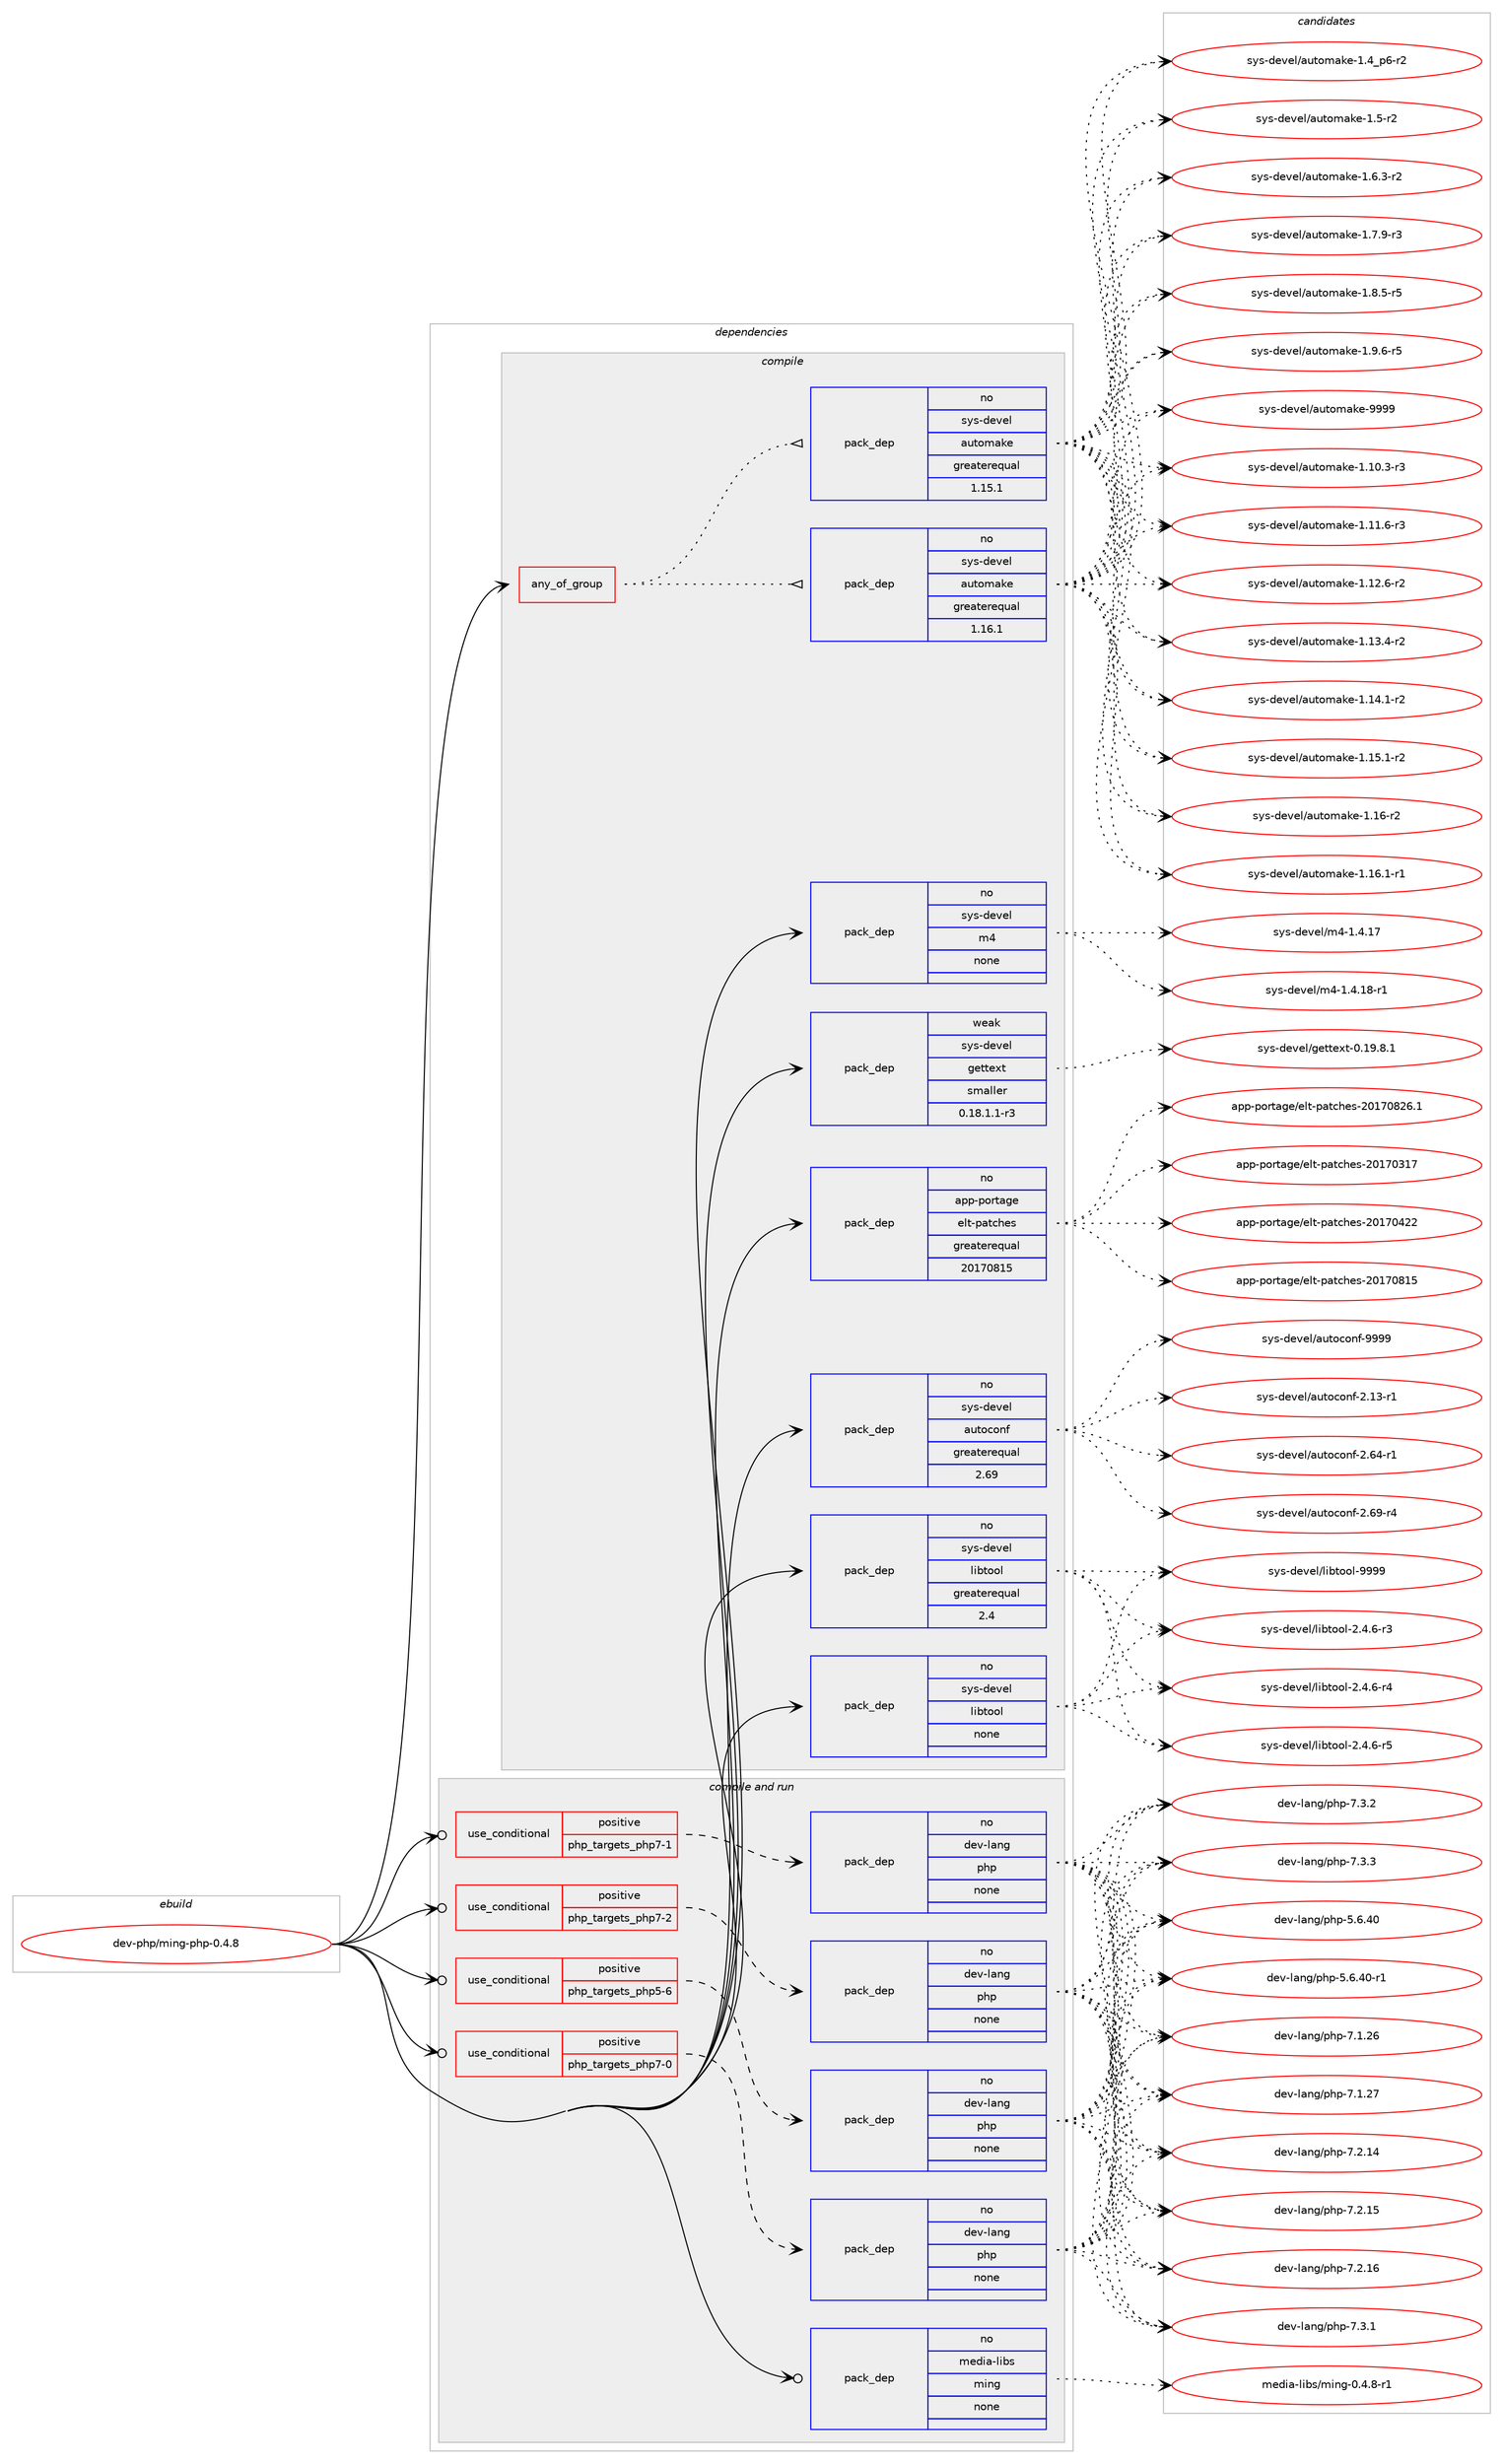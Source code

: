 digraph prolog {

# *************
# Graph options
# *************

newrank=true;
concentrate=true;
compound=true;
graph [rankdir=LR,fontname=Helvetica,fontsize=10,ranksep=1.5];#, ranksep=2.5, nodesep=0.2];
edge  [arrowhead=vee];
node  [fontname=Helvetica,fontsize=10];

# **********
# The ebuild
# **********

subgraph cluster_leftcol {
color=gray;
rank=same;
label=<<i>ebuild</i>>;
id [label="dev-php/ming-php-0.4.8", color=red, width=4, href="../dev-php/ming-php-0.4.8.svg"];
}

# ****************
# The dependencies
# ****************

subgraph cluster_midcol {
color=gray;
label=<<i>dependencies</i>>;
subgraph cluster_compile {
fillcolor="#eeeeee";
style=filled;
label=<<i>compile</i>>;
subgraph any22518 {
dependency1393117 [label=<<TABLE BORDER="0" CELLBORDER="1" CELLSPACING="0" CELLPADDING="4"><TR><TD CELLPADDING="10">any_of_group</TD></TR></TABLE>>, shape=none, color=red];subgraph pack1000687 {
dependency1393118 [label=<<TABLE BORDER="0" CELLBORDER="1" CELLSPACING="0" CELLPADDING="4" WIDTH="220"><TR><TD ROWSPAN="6" CELLPADDING="30">pack_dep</TD></TR><TR><TD WIDTH="110">no</TD></TR><TR><TD>sys-devel</TD></TR><TR><TD>automake</TD></TR><TR><TD>greaterequal</TD></TR><TR><TD>1.16.1</TD></TR></TABLE>>, shape=none, color=blue];
}
dependency1393117:e -> dependency1393118:w [weight=20,style="dotted",arrowhead="oinv"];
subgraph pack1000688 {
dependency1393119 [label=<<TABLE BORDER="0" CELLBORDER="1" CELLSPACING="0" CELLPADDING="4" WIDTH="220"><TR><TD ROWSPAN="6" CELLPADDING="30">pack_dep</TD></TR><TR><TD WIDTH="110">no</TD></TR><TR><TD>sys-devel</TD></TR><TR><TD>automake</TD></TR><TR><TD>greaterequal</TD></TR><TR><TD>1.15.1</TD></TR></TABLE>>, shape=none, color=blue];
}
dependency1393117:e -> dependency1393119:w [weight=20,style="dotted",arrowhead="oinv"];
}
id:e -> dependency1393117:w [weight=20,style="solid",arrowhead="vee"];
subgraph pack1000689 {
dependency1393120 [label=<<TABLE BORDER="0" CELLBORDER="1" CELLSPACING="0" CELLPADDING="4" WIDTH="220"><TR><TD ROWSPAN="6" CELLPADDING="30">pack_dep</TD></TR><TR><TD WIDTH="110">no</TD></TR><TR><TD>app-portage</TD></TR><TR><TD>elt-patches</TD></TR><TR><TD>greaterequal</TD></TR><TR><TD>20170815</TD></TR></TABLE>>, shape=none, color=blue];
}
id:e -> dependency1393120:w [weight=20,style="solid",arrowhead="vee"];
subgraph pack1000690 {
dependency1393121 [label=<<TABLE BORDER="0" CELLBORDER="1" CELLSPACING="0" CELLPADDING="4" WIDTH="220"><TR><TD ROWSPAN="6" CELLPADDING="30">pack_dep</TD></TR><TR><TD WIDTH="110">no</TD></TR><TR><TD>sys-devel</TD></TR><TR><TD>autoconf</TD></TR><TR><TD>greaterequal</TD></TR><TR><TD>2.69</TD></TR></TABLE>>, shape=none, color=blue];
}
id:e -> dependency1393121:w [weight=20,style="solid",arrowhead="vee"];
subgraph pack1000691 {
dependency1393122 [label=<<TABLE BORDER="0" CELLBORDER="1" CELLSPACING="0" CELLPADDING="4" WIDTH="220"><TR><TD ROWSPAN="6" CELLPADDING="30">pack_dep</TD></TR><TR><TD WIDTH="110">no</TD></TR><TR><TD>sys-devel</TD></TR><TR><TD>libtool</TD></TR><TR><TD>greaterequal</TD></TR><TR><TD>2.4</TD></TR></TABLE>>, shape=none, color=blue];
}
id:e -> dependency1393122:w [weight=20,style="solid",arrowhead="vee"];
subgraph pack1000692 {
dependency1393123 [label=<<TABLE BORDER="0" CELLBORDER="1" CELLSPACING="0" CELLPADDING="4" WIDTH="220"><TR><TD ROWSPAN="6" CELLPADDING="30">pack_dep</TD></TR><TR><TD WIDTH="110">no</TD></TR><TR><TD>sys-devel</TD></TR><TR><TD>libtool</TD></TR><TR><TD>none</TD></TR><TR><TD></TD></TR></TABLE>>, shape=none, color=blue];
}
id:e -> dependency1393123:w [weight=20,style="solid",arrowhead="vee"];
subgraph pack1000693 {
dependency1393124 [label=<<TABLE BORDER="0" CELLBORDER="1" CELLSPACING="0" CELLPADDING="4" WIDTH="220"><TR><TD ROWSPAN="6" CELLPADDING="30">pack_dep</TD></TR><TR><TD WIDTH="110">no</TD></TR><TR><TD>sys-devel</TD></TR><TR><TD>m4</TD></TR><TR><TD>none</TD></TR><TR><TD></TD></TR></TABLE>>, shape=none, color=blue];
}
id:e -> dependency1393124:w [weight=20,style="solid",arrowhead="vee"];
subgraph pack1000694 {
dependency1393125 [label=<<TABLE BORDER="0" CELLBORDER="1" CELLSPACING="0" CELLPADDING="4" WIDTH="220"><TR><TD ROWSPAN="6" CELLPADDING="30">pack_dep</TD></TR><TR><TD WIDTH="110">weak</TD></TR><TR><TD>sys-devel</TD></TR><TR><TD>gettext</TD></TR><TR><TD>smaller</TD></TR><TR><TD>0.18.1.1-r3</TD></TR></TABLE>>, shape=none, color=blue];
}
id:e -> dependency1393125:w [weight=20,style="solid",arrowhead="vee"];
}
subgraph cluster_compileandrun {
fillcolor="#eeeeee";
style=filled;
label=<<i>compile and run</i>>;
subgraph cond369347 {
dependency1393126 [label=<<TABLE BORDER="0" CELLBORDER="1" CELLSPACING="0" CELLPADDING="4"><TR><TD ROWSPAN="3" CELLPADDING="10">use_conditional</TD></TR><TR><TD>positive</TD></TR><TR><TD>php_targets_php5-6</TD></TR></TABLE>>, shape=none, color=red];
subgraph pack1000695 {
dependency1393127 [label=<<TABLE BORDER="0" CELLBORDER="1" CELLSPACING="0" CELLPADDING="4" WIDTH="220"><TR><TD ROWSPAN="6" CELLPADDING="30">pack_dep</TD></TR><TR><TD WIDTH="110">no</TD></TR><TR><TD>dev-lang</TD></TR><TR><TD>php</TD></TR><TR><TD>none</TD></TR><TR><TD></TD></TR></TABLE>>, shape=none, color=blue];
}
dependency1393126:e -> dependency1393127:w [weight=20,style="dashed",arrowhead="vee"];
}
id:e -> dependency1393126:w [weight=20,style="solid",arrowhead="odotvee"];
subgraph cond369348 {
dependency1393128 [label=<<TABLE BORDER="0" CELLBORDER="1" CELLSPACING="0" CELLPADDING="4"><TR><TD ROWSPAN="3" CELLPADDING="10">use_conditional</TD></TR><TR><TD>positive</TD></TR><TR><TD>php_targets_php7-0</TD></TR></TABLE>>, shape=none, color=red];
subgraph pack1000696 {
dependency1393129 [label=<<TABLE BORDER="0" CELLBORDER="1" CELLSPACING="0" CELLPADDING="4" WIDTH="220"><TR><TD ROWSPAN="6" CELLPADDING="30">pack_dep</TD></TR><TR><TD WIDTH="110">no</TD></TR><TR><TD>dev-lang</TD></TR><TR><TD>php</TD></TR><TR><TD>none</TD></TR><TR><TD></TD></TR></TABLE>>, shape=none, color=blue];
}
dependency1393128:e -> dependency1393129:w [weight=20,style="dashed",arrowhead="vee"];
}
id:e -> dependency1393128:w [weight=20,style="solid",arrowhead="odotvee"];
subgraph cond369349 {
dependency1393130 [label=<<TABLE BORDER="0" CELLBORDER="1" CELLSPACING="0" CELLPADDING="4"><TR><TD ROWSPAN="3" CELLPADDING="10">use_conditional</TD></TR><TR><TD>positive</TD></TR><TR><TD>php_targets_php7-1</TD></TR></TABLE>>, shape=none, color=red];
subgraph pack1000697 {
dependency1393131 [label=<<TABLE BORDER="0" CELLBORDER="1" CELLSPACING="0" CELLPADDING="4" WIDTH="220"><TR><TD ROWSPAN="6" CELLPADDING="30">pack_dep</TD></TR><TR><TD WIDTH="110">no</TD></TR><TR><TD>dev-lang</TD></TR><TR><TD>php</TD></TR><TR><TD>none</TD></TR><TR><TD></TD></TR></TABLE>>, shape=none, color=blue];
}
dependency1393130:e -> dependency1393131:w [weight=20,style="dashed",arrowhead="vee"];
}
id:e -> dependency1393130:w [weight=20,style="solid",arrowhead="odotvee"];
subgraph cond369350 {
dependency1393132 [label=<<TABLE BORDER="0" CELLBORDER="1" CELLSPACING="0" CELLPADDING="4"><TR><TD ROWSPAN="3" CELLPADDING="10">use_conditional</TD></TR><TR><TD>positive</TD></TR><TR><TD>php_targets_php7-2</TD></TR></TABLE>>, shape=none, color=red];
subgraph pack1000698 {
dependency1393133 [label=<<TABLE BORDER="0" CELLBORDER="1" CELLSPACING="0" CELLPADDING="4" WIDTH="220"><TR><TD ROWSPAN="6" CELLPADDING="30">pack_dep</TD></TR><TR><TD WIDTH="110">no</TD></TR><TR><TD>dev-lang</TD></TR><TR><TD>php</TD></TR><TR><TD>none</TD></TR><TR><TD></TD></TR></TABLE>>, shape=none, color=blue];
}
dependency1393132:e -> dependency1393133:w [weight=20,style="dashed",arrowhead="vee"];
}
id:e -> dependency1393132:w [weight=20,style="solid",arrowhead="odotvee"];
subgraph pack1000699 {
dependency1393134 [label=<<TABLE BORDER="0" CELLBORDER="1" CELLSPACING="0" CELLPADDING="4" WIDTH="220"><TR><TD ROWSPAN="6" CELLPADDING="30">pack_dep</TD></TR><TR><TD WIDTH="110">no</TD></TR><TR><TD>media-libs</TD></TR><TR><TD>ming</TD></TR><TR><TD>none</TD></TR><TR><TD></TD></TR></TABLE>>, shape=none, color=blue];
}
id:e -> dependency1393134:w [weight=20,style="solid",arrowhead="odotvee"];
}
subgraph cluster_run {
fillcolor="#eeeeee";
style=filled;
label=<<i>run</i>>;
}
}

# **************
# The candidates
# **************

subgraph cluster_choices {
rank=same;
color=gray;
label=<<i>candidates</i>>;

subgraph choice1000687 {
color=black;
nodesep=1;
choice11512111545100101118101108479711711611110997107101454946494846514511451 [label="sys-devel/automake-1.10.3-r3", color=red, width=4,href="../sys-devel/automake-1.10.3-r3.svg"];
choice11512111545100101118101108479711711611110997107101454946494946544511451 [label="sys-devel/automake-1.11.6-r3", color=red, width=4,href="../sys-devel/automake-1.11.6-r3.svg"];
choice11512111545100101118101108479711711611110997107101454946495046544511450 [label="sys-devel/automake-1.12.6-r2", color=red, width=4,href="../sys-devel/automake-1.12.6-r2.svg"];
choice11512111545100101118101108479711711611110997107101454946495146524511450 [label="sys-devel/automake-1.13.4-r2", color=red, width=4,href="../sys-devel/automake-1.13.4-r2.svg"];
choice11512111545100101118101108479711711611110997107101454946495246494511450 [label="sys-devel/automake-1.14.1-r2", color=red, width=4,href="../sys-devel/automake-1.14.1-r2.svg"];
choice11512111545100101118101108479711711611110997107101454946495346494511450 [label="sys-devel/automake-1.15.1-r2", color=red, width=4,href="../sys-devel/automake-1.15.1-r2.svg"];
choice1151211154510010111810110847971171161111099710710145494649544511450 [label="sys-devel/automake-1.16-r2", color=red, width=4,href="../sys-devel/automake-1.16-r2.svg"];
choice11512111545100101118101108479711711611110997107101454946495446494511449 [label="sys-devel/automake-1.16.1-r1", color=red, width=4,href="../sys-devel/automake-1.16.1-r1.svg"];
choice115121115451001011181011084797117116111109971071014549465295112544511450 [label="sys-devel/automake-1.4_p6-r2", color=red, width=4,href="../sys-devel/automake-1.4_p6-r2.svg"];
choice11512111545100101118101108479711711611110997107101454946534511450 [label="sys-devel/automake-1.5-r2", color=red, width=4,href="../sys-devel/automake-1.5-r2.svg"];
choice115121115451001011181011084797117116111109971071014549465446514511450 [label="sys-devel/automake-1.6.3-r2", color=red, width=4,href="../sys-devel/automake-1.6.3-r2.svg"];
choice115121115451001011181011084797117116111109971071014549465546574511451 [label="sys-devel/automake-1.7.9-r3", color=red, width=4,href="../sys-devel/automake-1.7.9-r3.svg"];
choice115121115451001011181011084797117116111109971071014549465646534511453 [label="sys-devel/automake-1.8.5-r5", color=red, width=4,href="../sys-devel/automake-1.8.5-r5.svg"];
choice115121115451001011181011084797117116111109971071014549465746544511453 [label="sys-devel/automake-1.9.6-r5", color=red, width=4,href="../sys-devel/automake-1.9.6-r5.svg"];
choice115121115451001011181011084797117116111109971071014557575757 [label="sys-devel/automake-9999", color=red, width=4,href="../sys-devel/automake-9999.svg"];
dependency1393118:e -> choice11512111545100101118101108479711711611110997107101454946494846514511451:w [style=dotted,weight="100"];
dependency1393118:e -> choice11512111545100101118101108479711711611110997107101454946494946544511451:w [style=dotted,weight="100"];
dependency1393118:e -> choice11512111545100101118101108479711711611110997107101454946495046544511450:w [style=dotted,weight="100"];
dependency1393118:e -> choice11512111545100101118101108479711711611110997107101454946495146524511450:w [style=dotted,weight="100"];
dependency1393118:e -> choice11512111545100101118101108479711711611110997107101454946495246494511450:w [style=dotted,weight="100"];
dependency1393118:e -> choice11512111545100101118101108479711711611110997107101454946495346494511450:w [style=dotted,weight="100"];
dependency1393118:e -> choice1151211154510010111810110847971171161111099710710145494649544511450:w [style=dotted,weight="100"];
dependency1393118:e -> choice11512111545100101118101108479711711611110997107101454946495446494511449:w [style=dotted,weight="100"];
dependency1393118:e -> choice115121115451001011181011084797117116111109971071014549465295112544511450:w [style=dotted,weight="100"];
dependency1393118:e -> choice11512111545100101118101108479711711611110997107101454946534511450:w [style=dotted,weight="100"];
dependency1393118:e -> choice115121115451001011181011084797117116111109971071014549465446514511450:w [style=dotted,weight="100"];
dependency1393118:e -> choice115121115451001011181011084797117116111109971071014549465546574511451:w [style=dotted,weight="100"];
dependency1393118:e -> choice115121115451001011181011084797117116111109971071014549465646534511453:w [style=dotted,weight="100"];
dependency1393118:e -> choice115121115451001011181011084797117116111109971071014549465746544511453:w [style=dotted,weight="100"];
dependency1393118:e -> choice115121115451001011181011084797117116111109971071014557575757:w [style=dotted,weight="100"];
}
subgraph choice1000688 {
color=black;
nodesep=1;
choice11512111545100101118101108479711711611110997107101454946494846514511451 [label="sys-devel/automake-1.10.3-r3", color=red, width=4,href="../sys-devel/automake-1.10.3-r3.svg"];
choice11512111545100101118101108479711711611110997107101454946494946544511451 [label="sys-devel/automake-1.11.6-r3", color=red, width=4,href="../sys-devel/automake-1.11.6-r3.svg"];
choice11512111545100101118101108479711711611110997107101454946495046544511450 [label="sys-devel/automake-1.12.6-r2", color=red, width=4,href="../sys-devel/automake-1.12.6-r2.svg"];
choice11512111545100101118101108479711711611110997107101454946495146524511450 [label="sys-devel/automake-1.13.4-r2", color=red, width=4,href="../sys-devel/automake-1.13.4-r2.svg"];
choice11512111545100101118101108479711711611110997107101454946495246494511450 [label="sys-devel/automake-1.14.1-r2", color=red, width=4,href="../sys-devel/automake-1.14.1-r2.svg"];
choice11512111545100101118101108479711711611110997107101454946495346494511450 [label="sys-devel/automake-1.15.1-r2", color=red, width=4,href="../sys-devel/automake-1.15.1-r2.svg"];
choice1151211154510010111810110847971171161111099710710145494649544511450 [label="sys-devel/automake-1.16-r2", color=red, width=4,href="../sys-devel/automake-1.16-r2.svg"];
choice11512111545100101118101108479711711611110997107101454946495446494511449 [label="sys-devel/automake-1.16.1-r1", color=red, width=4,href="../sys-devel/automake-1.16.1-r1.svg"];
choice115121115451001011181011084797117116111109971071014549465295112544511450 [label="sys-devel/automake-1.4_p6-r2", color=red, width=4,href="../sys-devel/automake-1.4_p6-r2.svg"];
choice11512111545100101118101108479711711611110997107101454946534511450 [label="sys-devel/automake-1.5-r2", color=red, width=4,href="../sys-devel/automake-1.5-r2.svg"];
choice115121115451001011181011084797117116111109971071014549465446514511450 [label="sys-devel/automake-1.6.3-r2", color=red, width=4,href="../sys-devel/automake-1.6.3-r2.svg"];
choice115121115451001011181011084797117116111109971071014549465546574511451 [label="sys-devel/automake-1.7.9-r3", color=red, width=4,href="../sys-devel/automake-1.7.9-r3.svg"];
choice115121115451001011181011084797117116111109971071014549465646534511453 [label="sys-devel/automake-1.8.5-r5", color=red, width=4,href="../sys-devel/automake-1.8.5-r5.svg"];
choice115121115451001011181011084797117116111109971071014549465746544511453 [label="sys-devel/automake-1.9.6-r5", color=red, width=4,href="../sys-devel/automake-1.9.6-r5.svg"];
choice115121115451001011181011084797117116111109971071014557575757 [label="sys-devel/automake-9999", color=red, width=4,href="../sys-devel/automake-9999.svg"];
dependency1393119:e -> choice11512111545100101118101108479711711611110997107101454946494846514511451:w [style=dotted,weight="100"];
dependency1393119:e -> choice11512111545100101118101108479711711611110997107101454946494946544511451:w [style=dotted,weight="100"];
dependency1393119:e -> choice11512111545100101118101108479711711611110997107101454946495046544511450:w [style=dotted,weight="100"];
dependency1393119:e -> choice11512111545100101118101108479711711611110997107101454946495146524511450:w [style=dotted,weight="100"];
dependency1393119:e -> choice11512111545100101118101108479711711611110997107101454946495246494511450:w [style=dotted,weight="100"];
dependency1393119:e -> choice11512111545100101118101108479711711611110997107101454946495346494511450:w [style=dotted,weight="100"];
dependency1393119:e -> choice1151211154510010111810110847971171161111099710710145494649544511450:w [style=dotted,weight="100"];
dependency1393119:e -> choice11512111545100101118101108479711711611110997107101454946495446494511449:w [style=dotted,weight="100"];
dependency1393119:e -> choice115121115451001011181011084797117116111109971071014549465295112544511450:w [style=dotted,weight="100"];
dependency1393119:e -> choice11512111545100101118101108479711711611110997107101454946534511450:w [style=dotted,weight="100"];
dependency1393119:e -> choice115121115451001011181011084797117116111109971071014549465446514511450:w [style=dotted,weight="100"];
dependency1393119:e -> choice115121115451001011181011084797117116111109971071014549465546574511451:w [style=dotted,weight="100"];
dependency1393119:e -> choice115121115451001011181011084797117116111109971071014549465646534511453:w [style=dotted,weight="100"];
dependency1393119:e -> choice115121115451001011181011084797117116111109971071014549465746544511453:w [style=dotted,weight="100"];
dependency1393119:e -> choice115121115451001011181011084797117116111109971071014557575757:w [style=dotted,weight="100"];
}
subgraph choice1000689 {
color=black;
nodesep=1;
choice97112112451121111141169710310147101108116451129711699104101115455048495548514955 [label="app-portage/elt-patches-20170317", color=red, width=4,href="../app-portage/elt-patches-20170317.svg"];
choice97112112451121111141169710310147101108116451129711699104101115455048495548525050 [label="app-portage/elt-patches-20170422", color=red, width=4,href="../app-portage/elt-patches-20170422.svg"];
choice97112112451121111141169710310147101108116451129711699104101115455048495548564953 [label="app-portage/elt-patches-20170815", color=red, width=4,href="../app-portage/elt-patches-20170815.svg"];
choice971121124511211111411697103101471011081164511297116991041011154550484955485650544649 [label="app-portage/elt-patches-20170826.1", color=red, width=4,href="../app-portage/elt-patches-20170826.1.svg"];
dependency1393120:e -> choice97112112451121111141169710310147101108116451129711699104101115455048495548514955:w [style=dotted,weight="100"];
dependency1393120:e -> choice97112112451121111141169710310147101108116451129711699104101115455048495548525050:w [style=dotted,weight="100"];
dependency1393120:e -> choice97112112451121111141169710310147101108116451129711699104101115455048495548564953:w [style=dotted,weight="100"];
dependency1393120:e -> choice971121124511211111411697103101471011081164511297116991041011154550484955485650544649:w [style=dotted,weight="100"];
}
subgraph choice1000690 {
color=black;
nodesep=1;
choice1151211154510010111810110847971171161119911111010245504649514511449 [label="sys-devel/autoconf-2.13-r1", color=red, width=4,href="../sys-devel/autoconf-2.13-r1.svg"];
choice1151211154510010111810110847971171161119911111010245504654524511449 [label="sys-devel/autoconf-2.64-r1", color=red, width=4,href="../sys-devel/autoconf-2.64-r1.svg"];
choice1151211154510010111810110847971171161119911111010245504654574511452 [label="sys-devel/autoconf-2.69-r4", color=red, width=4,href="../sys-devel/autoconf-2.69-r4.svg"];
choice115121115451001011181011084797117116111991111101024557575757 [label="sys-devel/autoconf-9999", color=red, width=4,href="../sys-devel/autoconf-9999.svg"];
dependency1393121:e -> choice1151211154510010111810110847971171161119911111010245504649514511449:w [style=dotted,weight="100"];
dependency1393121:e -> choice1151211154510010111810110847971171161119911111010245504654524511449:w [style=dotted,weight="100"];
dependency1393121:e -> choice1151211154510010111810110847971171161119911111010245504654574511452:w [style=dotted,weight="100"];
dependency1393121:e -> choice115121115451001011181011084797117116111991111101024557575757:w [style=dotted,weight="100"];
}
subgraph choice1000691 {
color=black;
nodesep=1;
choice1151211154510010111810110847108105981161111111084550465246544511451 [label="sys-devel/libtool-2.4.6-r3", color=red, width=4,href="../sys-devel/libtool-2.4.6-r3.svg"];
choice1151211154510010111810110847108105981161111111084550465246544511452 [label="sys-devel/libtool-2.4.6-r4", color=red, width=4,href="../sys-devel/libtool-2.4.6-r4.svg"];
choice1151211154510010111810110847108105981161111111084550465246544511453 [label="sys-devel/libtool-2.4.6-r5", color=red, width=4,href="../sys-devel/libtool-2.4.6-r5.svg"];
choice1151211154510010111810110847108105981161111111084557575757 [label="sys-devel/libtool-9999", color=red, width=4,href="../sys-devel/libtool-9999.svg"];
dependency1393122:e -> choice1151211154510010111810110847108105981161111111084550465246544511451:w [style=dotted,weight="100"];
dependency1393122:e -> choice1151211154510010111810110847108105981161111111084550465246544511452:w [style=dotted,weight="100"];
dependency1393122:e -> choice1151211154510010111810110847108105981161111111084550465246544511453:w [style=dotted,weight="100"];
dependency1393122:e -> choice1151211154510010111810110847108105981161111111084557575757:w [style=dotted,weight="100"];
}
subgraph choice1000692 {
color=black;
nodesep=1;
choice1151211154510010111810110847108105981161111111084550465246544511451 [label="sys-devel/libtool-2.4.6-r3", color=red, width=4,href="../sys-devel/libtool-2.4.6-r3.svg"];
choice1151211154510010111810110847108105981161111111084550465246544511452 [label="sys-devel/libtool-2.4.6-r4", color=red, width=4,href="../sys-devel/libtool-2.4.6-r4.svg"];
choice1151211154510010111810110847108105981161111111084550465246544511453 [label="sys-devel/libtool-2.4.6-r5", color=red, width=4,href="../sys-devel/libtool-2.4.6-r5.svg"];
choice1151211154510010111810110847108105981161111111084557575757 [label="sys-devel/libtool-9999", color=red, width=4,href="../sys-devel/libtool-9999.svg"];
dependency1393123:e -> choice1151211154510010111810110847108105981161111111084550465246544511451:w [style=dotted,weight="100"];
dependency1393123:e -> choice1151211154510010111810110847108105981161111111084550465246544511452:w [style=dotted,weight="100"];
dependency1393123:e -> choice1151211154510010111810110847108105981161111111084550465246544511453:w [style=dotted,weight="100"];
dependency1393123:e -> choice1151211154510010111810110847108105981161111111084557575757:w [style=dotted,weight="100"];
}
subgraph choice1000693 {
color=black;
nodesep=1;
choice11512111545100101118101108471095245494652464955 [label="sys-devel/m4-1.4.17", color=red, width=4,href="../sys-devel/m4-1.4.17.svg"];
choice115121115451001011181011084710952454946524649564511449 [label="sys-devel/m4-1.4.18-r1", color=red, width=4,href="../sys-devel/m4-1.4.18-r1.svg"];
dependency1393124:e -> choice11512111545100101118101108471095245494652464955:w [style=dotted,weight="100"];
dependency1393124:e -> choice115121115451001011181011084710952454946524649564511449:w [style=dotted,weight="100"];
}
subgraph choice1000694 {
color=black;
nodesep=1;
choice1151211154510010111810110847103101116116101120116454846495746564649 [label="sys-devel/gettext-0.19.8.1", color=red, width=4,href="../sys-devel/gettext-0.19.8.1.svg"];
dependency1393125:e -> choice1151211154510010111810110847103101116116101120116454846495746564649:w [style=dotted,weight="100"];
}
subgraph choice1000695 {
color=black;
nodesep=1;
choice10010111845108971101034711210411245534654465248 [label="dev-lang/php-5.6.40", color=red, width=4,href="../dev-lang/php-5.6.40.svg"];
choice100101118451089711010347112104112455346544652484511449 [label="dev-lang/php-5.6.40-r1", color=red, width=4,href="../dev-lang/php-5.6.40-r1.svg"];
choice10010111845108971101034711210411245554649465054 [label="dev-lang/php-7.1.26", color=red, width=4,href="../dev-lang/php-7.1.26.svg"];
choice10010111845108971101034711210411245554649465055 [label="dev-lang/php-7.1.27", color=red, width=4,href="../dev-lang/php-7.1.27.svg"];
choice10010111845108971101034711210411245554650464952 [label="dev-lang/php-7.2.14", color=red, width=4,href="../dev-lang/php-7.2.14.svg"];
choice10010111845108971101034711210411245554650464953 [label="dev-lang/php-7.2.15", color=red, width=4,href="../dev-lang/php-7.2.15.svg"];
choice10010111845108971101034711210411245554650464954 [label="dev-lang/php-7.2.16", color=red, width=4,href="../dev-lang/php-7.2.16.svg"];
choice100101118451089711010347112104112455546514649 [label="dev-lang/php-7.3.1", color=red, width=4,href="../dev-lang/php-7.3.1.svg"];
choice100101118451089711010347112104112455546514650 [label="dev-lang/php-7.3.2", color=red, width=4,href="../dev-lang/php-7.3.2.svg"];
choice100101118451089711010347112104112455546514651 [label="dev-lang/php-7.3.3", color=red, width=4,href="../dev-lang/php-7.3.3.svg"];
dependency1393127:e -> choice10010111845108971101034711210411245534654465248:w [style=dotted,weight="100"];
dependency1393127:e -> choice100101118451089711010347112104112455346544652484511449:w [style=dotted,weight="100"];
dependency1393127:e -> choice10010111845108971101034711210411245554649465054:w [style=dotted,weight="100"];
dependency1393127:e -> choice10010111845108971101034711210411245554649465055:w [style=dotted,weight="100"];
dependency1393127:e -> choice10010111845108971101034711210411245554650464952:w [style=dotted,weight="100"];
dependency1393127:e -> choice10010111845108971101034711210411245554650464953:w [style=dotted,weight="100"];
dependency1393127:e -> choice10010111845108971101034711210411245554650464954:w [style=dotted,weight="100"];
dependency1393127:e -> choice100101118451089711010347112104112455546514649:w [style=dotted,weight="100"];
dependency1393127:e -> choice100101118451089711010347112104112455546514650:w [style=dotted,weight="100"];
dependency1393127:e -> choice100101118451089711010347112104112455546514651:w [style=dotted,weight="100"];
}
subgraph choice1000696 {
color=black;
nodesep=1;
choice10010111845108971101034711210411245534654465248 [label="dev-lang/php-5.6.40", color=red, width=4,href="../dev-lang/php-5.6.40.svg"];
choice100101118451089711010347112104112455346544652484511449 [label="dev-lang/php-5.6.40-r1", color=red, width=4,href="../dev-lang/php-5.6.40-r1.svg"];
choice10010111845108971101034711210411245554649465054 [label="dev-lang/php-7.1.26", color=red, width=4,href="../dev-lang/php-7.1.26.svg"];
choice10010111845108971101034711210411245554649465055 [label="dev-lang/php-7.1.27", color=red, width=4,href="../dev-lang/php-7.1.27.svg"];
choice10010111845108971101034711210411245554650464952 [label="dev-lang/php-7.2.14", color=red, width=4,href="../dev-lang/php-7.2.14.svg"];
choice10010111845108971101034711210411245554650464953 [label="dev-lang/php-7.2.15", color=red, width=4,href="../dev-lang/php-7.2.15.svg"];
choice10010111845108971101034711210411245554650464954 [label="dev-lang/php-7.2.16", color=red, width=4,href="../dev-lang/php-7.2.16.svg"];
choice100101118451089711010347112104112455546514649 [label="dev-lang/php-7.3.1", color=red, width=4,href="../dev-lang/php-7.3.1.svg"];
choice100101118451089711010347112104112455546514650 [label="dev-lang/php-7.3.2", color=red, width=4,href="../dev-lang/php-7.3.2.svg"];
choice100101118451089711010347112104112455546514651 [label="dev-lang/php-7.3.3", color=red, width=4,href="../dev-lang/php-7.3.3.svg"];
dependency1393129:e -> choice10010111845108971101034711210411245534654465248:w [style=dotted,weight="100"];
dependency1393129:e -> choice100101118451089711010347112104112455346544652484511449:w [style=dotted,weight="100"];
dependency1393129:e -> choice10010111845108971101034711210411245554649465054:w [style=dotted,weight="100"];
dependency1393129:e -> choice10010111845108971101034711210411245554649465055:w [style=dotted,weight="100"];
dependency1393129:e -> choice10010111845108971101034711210411245554650464952:w [style=dotted,weight="100"];
dependency1393129:e -> choice10010111845108971101034711210411245554650464953:w [style=dotted,weight="100"];
dependency1393129:e -> choice10010111845108971101034711210411245554650464954:w [style=dotted,weight="100"];
dependency1393129:e -> choice100101118451089711010347112104112455546514649:w [style=dotted,weight="100"];
dependency1393129:e -> choice100101118451089711010347112104112455546514650:w [style=dotted,weight="100"];
dependency1393129:e -> choice100101118451089711010347112104112455546514651:w [style=dotted,weight="100"];
}
subgraph choice1000697 {
color=black;
nodesep=1;
choice10010111845108971101034711210411245534654465248 [label="dev-lang/php-5.6.40", color=red, width=4,href="../dev-lang/php-5.6.40.svg"];
choice100101118451089711010347112104112455346544652484511449 [label="dev-lang/php-5.6.40-r1", color=red, width=4,href="../dev-lang/php-5.6.40-r1.svg"];
choice10010111845108971101034711210411245554649465054 [label="dev-lang/php-7.1.26", color=red, width=4,href="../dev-lang/php-7.1.26.svg"];
choice10010111845108971101034711210411245554649465055 [label="dev-lang/php-7.1.27", color=red, width=4,href="../dev-lang/php-7.1.27.svg"];
choice10010111845108971101034711210411245554650464952 [label="dev-lang/php-7.2.14", color=red, width=4,href="../dev-lang/php-7.2.14.svg"];
choice10010111845108971101034711210411245554650464953 [label="dev-lang/php-7.2.15", color=red, width=4,href="../dev-lang/php-7.2.15.svg"];
choice10010111845108971101034711210411245554650464954 [label="dev-lang/php-7.2.16", color=red, width=4,href="../dev-lang/php-7.2.16.svg"];
choice100101118451089711010347112104112455546514649 [label="dev-lang/php-7.3.1", color=red, width=4,href="../dev-lang/php-7.3.1.svg"];
choice100101118451089711010347112104112455546514650 [label="dev-lang/php-7.3.2", color=red, width=4,href="../dev-lang/php-7.3.2.svg"];
choice100101118451089711010347112104112455546514651 [label="dev-lang/php-7.3.3", color=red, width=4,href="../dev-lang/php-7.3.3.svg"];
dependency1393131:e -> choice10010111845108971101034711210411245534654465248:w [style=dotted,weight="100"];
dependency1393131:e -> choice100101118451089711010347112104112455346544652484511449:w [style=dotted,weight="100"];
dependency1393131:e -> choice10010111845108971101034711210411245554649465054:w [style=dotted,weight="100"];
dependency1393131:e -> choice10010111845108971101034711210411245554649465055:w [style=dotted,weight="100"];
dependency1393131:e -> choice10010111845108971101034711210411245554650464952:w [style=dotted,weight="100"];
dependency1393131:e -> choice10010111845108971101034711210411245554650464953:w [style=dotted,weight="100"];
dependency1393131:e -> choice10010111845108971101034711210411245554650464954:w [style=dotted,weight="100"];
dependency1393131:e -> choice100101118451089711010347112104112455546514649:w [style=dotted,weight="100"];
dependency1393131:e -> choice100101118451089711010347112104112455546514650:w [style=dotted,weight="100"];
dependency1393131:e -> choice100101118451089711010347112104112455546514651:w [style=dotted,weight="100"];
}
subgraph choice1000698 {
color=black;
nodesep=1;
choice10010111845108971101034711210411245534654465248 [label="dev-lang/php-5.6.40", color=red, width=4,href="../dev-lang/php-5.6.40.svg"];
choice100101118451089711010347112104112455346544652484511449 [label="dev-lang/php-5.6.40-r1", color=red, width=4,href="../dev-lang/php-5.6.40-r1.svg"];
choice10010111845108971101034711210411245554649465054 [label="dev-lang/php-7.1.26", color=red, width=4,href="../dev-lang/php-7.1.26.svg"];
choice10010111845108971101034711210411245554649465055 [label="dev-lang/php-7.1.27", color=red, width=4,href="../dev-lang/php-7.1.27.svg"];
choice10010111845108971101034711210411245554650464952 [label="dev-lang/php-7.2.14", color=red, width=4,href="../dev-lang/php-7.2.14.svg"];
choice10010111845108971101034711210411245554650464953 [label="dev-lang/php-7.2.15", color=red, width=4,href="../dev-lang/php-7.2.15.svg"];
choice10010111845108971101034711210411245554650464954 [label="dev-lang/php-7.2.16", color=red, width=4,href="../dev-lang/php-7.2.16.svg"];
choice100101118451089711010347112104112455546514649 [label="dev-lang/php-7.3.1", color=red, width=4,href="../dev-lang/php-7.3.1.svg"];
choice100101118451089711010347112104112455546514650 [label="dev-lang/php-7.3.2", color=red, width=4,href="../dev-lang/php-7.3.2.svg"];
choice100101118451089711010347112104112455546514651 [label="dev-lang/php-7.3.3", color=red, width=4,href="../dev-lang/php-7.3.3.svg"];
dependency1393133:e -> choice10010111845108971101034711210411245534654465248:w [style=dotted,weight="100"];
dependency1393133:e -> choice100101118451089711010347112104112455346544652484511449:w [style=dotted,weight="100"];
dependency1393133:e -> choice10010111845108971101034711210411245554649465054:w [style=dotted,weight="100"];
dependency1393133:e -> choice10010111845108971101034711210411245554649465055:w [style=dotted,weight="100"];
dependency1393133:e -> choice10010111845108971101034711210411245554650464952:w [style=dotted,weight="100"];
dependency1393133:e -> choice10010111845108971101034711210411245554650464953:w [style=dotted,weight="100"];
dependency1393133:e -> choice10010111845108971101034711210411245554650464954:w [style=dotted,weight="100"];
dependency1393133:e -> choice100101118451089711010347112104112455546514649:w [style=dotted,weight="100"];
dependency1393133:e -> choice100101118451089711010347112104112455546514650:w [style=dotted,weight="100"];
dependency1393133:e -> choice100101118451089711010347112104112455546514651:w [style=dotted,weight="100"];
}
subgraph choice1000699 {
color=black;
nodesep=1;
choice109101100105974510810598115471091051101034548465246564511449 [label="media-libs/ming-0.4.8-r1", color=red, width=4,href="../media-libs/ming-0.4.8-r1.svg"];
dependency1393134:e -> choice109101100105974510810598115471091051101034548465246564511449:w [style=dotted,weight="100"];
}
}

}
